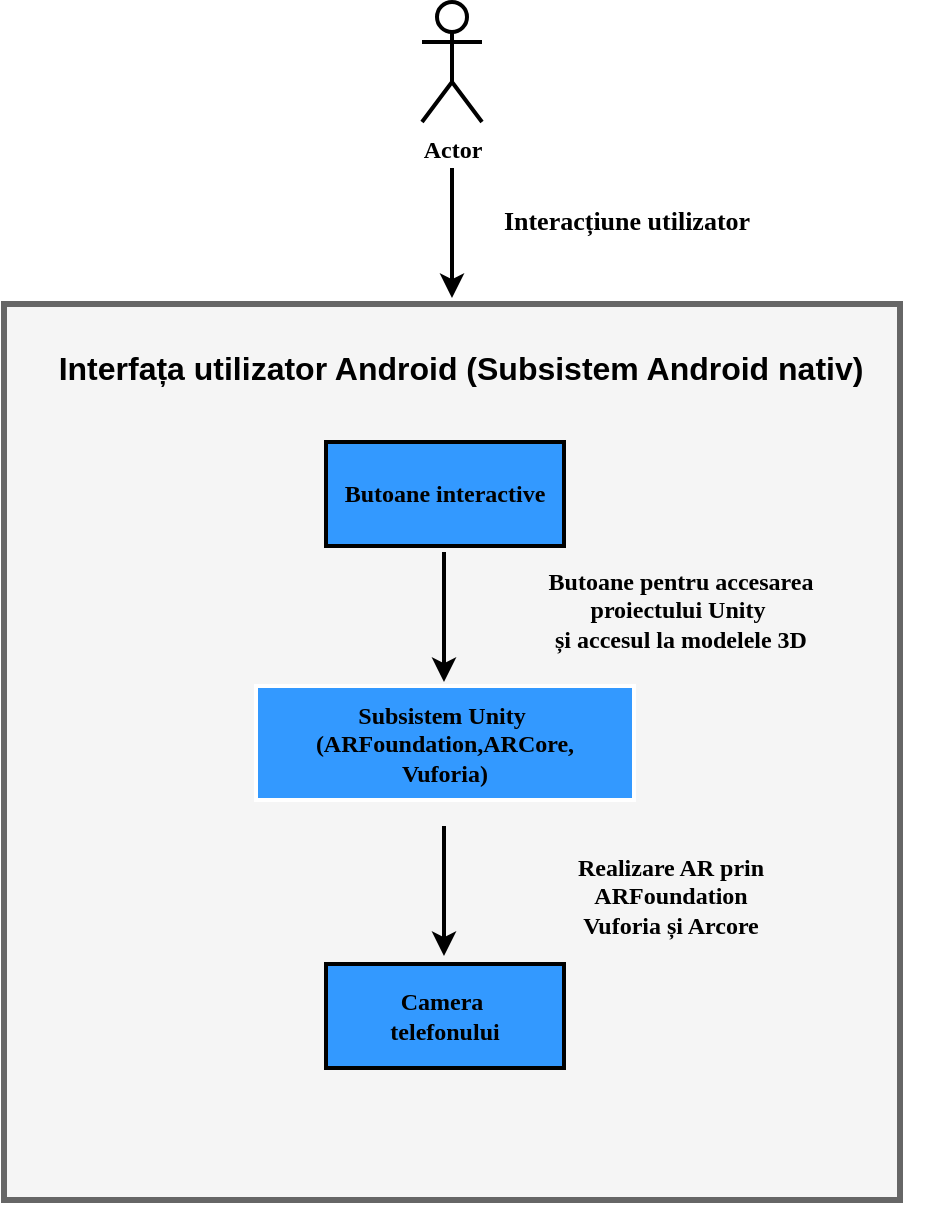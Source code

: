 <mxfile version="21.5.1" type="github">
  <diagram name="Page-1" id="Ii7l1QOKZbqQa2WmFgOp">
    <mxGraphModel dx="1434" dy="796" grid="0" gridSize="10" guides="1" tooltips="1" connect="1" arrows="1" fold="1" page="1" pageScale="1" pageWidth="850" pageHeight="1100" background="#ffffff" math="0" shadow="0">
      <root>
        <mxCell id="0" />
        <mxCell id="1" parent="0" />
        <mxCell id="5bNDe-UUc4NEutLfhQT3-7" value="" style="whiteSpace=wrap;html=1;aspect=fixed;fontSize=10;labelBorderColor=none;fillColor=#f5f5f5;fontColor=#333333;strokeColor=#666666;strokeWidth=3;" parent="1" vertex="1">
          <mxGeometry x="201" y="234" width="448" height="448" as="geometry" />
        </mxCell>
        <mxCell id="5bNDe-UUc4NEutLfhQT3-2" value="Actor" style="shape=umlActor;verticalLabelPosition=bottom;verticalAlign=top;html=1;outlineConnect=0;strokeColor=#000000;fontStyle=1;fontFamily=Verdana;fontColor=#000000;strokeWidth=2;" parent="1" vertex="1">
          <mxGeometry x="410" y="83" width="30" height="60" as="geometry" />
        </mxCell>
        <mxCell id="5bNDe-UUc4NEutLfhQT3-3" value="Butoane interactive" style="rounded=0;whiteSpace=wrap;html=1;fontStyle=1;fontFamily=Verdana;labelBackgroundColor=none;strokeWidth=2;fillColor=#3399FF;" parent="1" vertex="1">
          <mxGeometry x="362" y="303" width="119" height="52" as="geometry" />
        </mxCell>
        <mxCell id="5bNDe-UUc4NEutLfhQT3-5" value="" style="endArrow=classic;html=1;rounded=0;fontColor=#000000;strokeColor=#000000;strokeWidth=2;" parent="1" edge="1">
          <mxGeometry width="50" height="50" relative="1" as="geometry">
            <mxPoint x="425" y="166" as="sourcePoint" />
            <mxPoint x="425" y="231" as="targetPoint" />
          </mxGeometry>
        </mxCell>
        <mxCell id="5bNDe-UUc4NEutLfhQT3-9" value="Subsistem Unity&amp;nbsp;&lt;br&gt;(ARFoundation,ARCore,&lt;br&gt;Vuforia)" style="rounded=0;whiteSpace=wrap;html=1;fontFamily=Verdana;fontStyle=1;strokeWidth=2;strokeColor=#FFFFFF;fillColor=#3399FF;" parent="1" vertex="1">
          <mxGeometry x="327" y="425" width="189" height="57" as="geometry" />
        </mxCell>
        <mxCell id="5bNDe-UUc4NEutLfhQT3-10" value="Camera&amp;nbsp;&lt;br&gt;telefonului" style="rounded=0;whiteSpace=wrap;html=1;fontStyle=1;fontFamily=Verdana;strokeWidth=2;fillColor=#3399FF;" parent="1" vertex="1">
          <mxGeometry x="362" y="564" width="119" height="52" as="geometry" />
        </mxCell>
        <mxCell id="5bNDe-UUc4NEutLfhQT3-12" value="" style="endArrow=classic;html=1;rounded=0;strokeWidth=2;strokeColor=#000000;" parent="1" edge="1">
          <mxGeometry width="50" height="50" relative="1" as="geometry">
            <mxPoint x="421" y="358" as="sourcePoint" />
            <mxPoint x="421" y="423" as="targetPoint" />
          </mxGeometry>
        </mxCell>
        <mxCell id="5bNDe-UUc4NEutLfhQT3-13" value="" style="endArrow=classic;html=1;rounded=0;strokeWidth=2;strokeColor=#000000;" parent="1" edge="1">
          <mxGeometry width="50" height="50" relative="1" as="geometry">
            <mxPoint x="421" y="495" as="sourcePoint" />
            <mxPoint x="421" y="560" as="targetPoint" />
          </mxGeometry>
        </mxCell>
        <mxCell id="5bNDe-UUc4NEutLfhQT3-14" value="&lt;font style=&quot;font-size: 16px;&quot;&gt;Interfața utilizator Android (Subsistem Android nativ)&lt;/font&gt;" style="text;strokeColor=none;fillColor=none;html=1;fontSize=18;fontStyle=1;verticalAlign=middle;align=center;fontColor=#000000;" parent="1" vertex="1">
          <mxGeometry x="391" y="254" width="76" height="23" as="geometry" />
        </mxCell>
        <mxCell id="5bNDe-UUc4NEutLfhQT3-16" value="Interacțiune utilizator" style="text;strokeColor=none;fillColor=none;html=1;fontSize=13;fontStyle=1;verticalAlign=middle;align=center;fontFamily=Verdana;fontColor=#000000;" parent="1" vertex="1">
          <mxGeometry x="479" y="181" width="66" height="21" as="geometry" />
        </mxCell>
        <mxCell id="5bNDe-UUc4NEutLfhQT3-17" value="Butoane pentru accesarea &lt;br style=&quot;font-size: 12px;&quot;&gt;proiectului Unity&amp;nbsp;&lt;br style=&quot;font-size: 12px;&quot;&gt;și accesul la modelele 3D" style="text;strokeColor=none;fillColor=none;html=1;fontSize=12;fontStyle=1;verticalAlign=middle;align=center;fontFamily=Verdana;fontColor=#000000;" parent="1" vertex="1">
          <mxGeometry x="405" y="373" width="268" height="28" as="geometry" />
        </mxCell>
        <mxCell id="5bNDe-UUc4NEutLfhQT3-18" value="Realizare AR prin &lt;br&gt;ARFoundation&lt;br&gt;Vuforia și Arcore" style="text;strokeColor=none;fillColor=none;html=1;fontSize=12;fontStyle=1;verticalAlign=middle;align=center;fontFamily=Verdana;fontColor=#000000;" parent="1" vertex="1">
          <mxGeometry x="504" y="517" width="59" height="26" as="geometry" />
        </mxCell>
      </root>
    </mxGraphModel>
  </diagram>
</mxfile>
